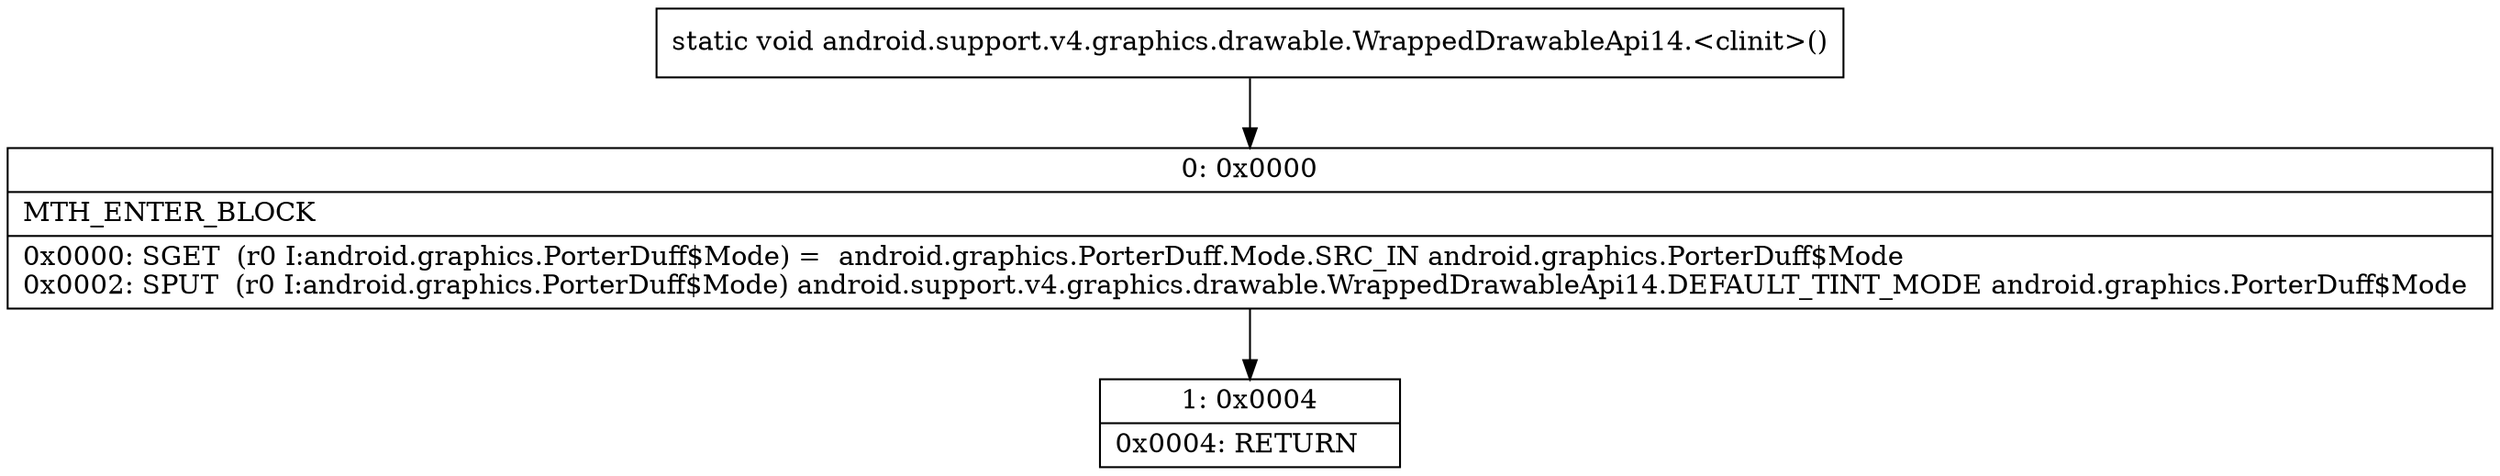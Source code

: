 digraph "CFG forandroid.support.v4.graphics.drawable.WrappedDrawableApi14.\<clinit\>()V" {
Node_0 [shape=record,label="{0\:\ 0x0000|MTH_ENTER_BLOCK\l|0x0000: SGET  (r0 I:android.graphics.PorterDuff$Mode) =  android.graphics.PorterDuff.Mode.SRC_IN android.graphics.PorterDuff$Mode \l0x0002: SPUT  (r0 I:android.graphics.PorterDuff$Mode) android.support.v4.graphics.drawable.WrappedDrawableApi14.DEFAULT_TINT_MODE android.graphics.PorterDuff$Mode \l}"];
Node_1 [shape=record,label="{1\:\ 0x0004|0x0004: RETURN   \l}"];
MethodNode[shape=record,label="{static void android.support.v4.graphics.drawable.WrappedDrawableApi14.\<clinit\>() }"];
MethodNode -> Node_0;
Node_0 -> Node_1;
}

